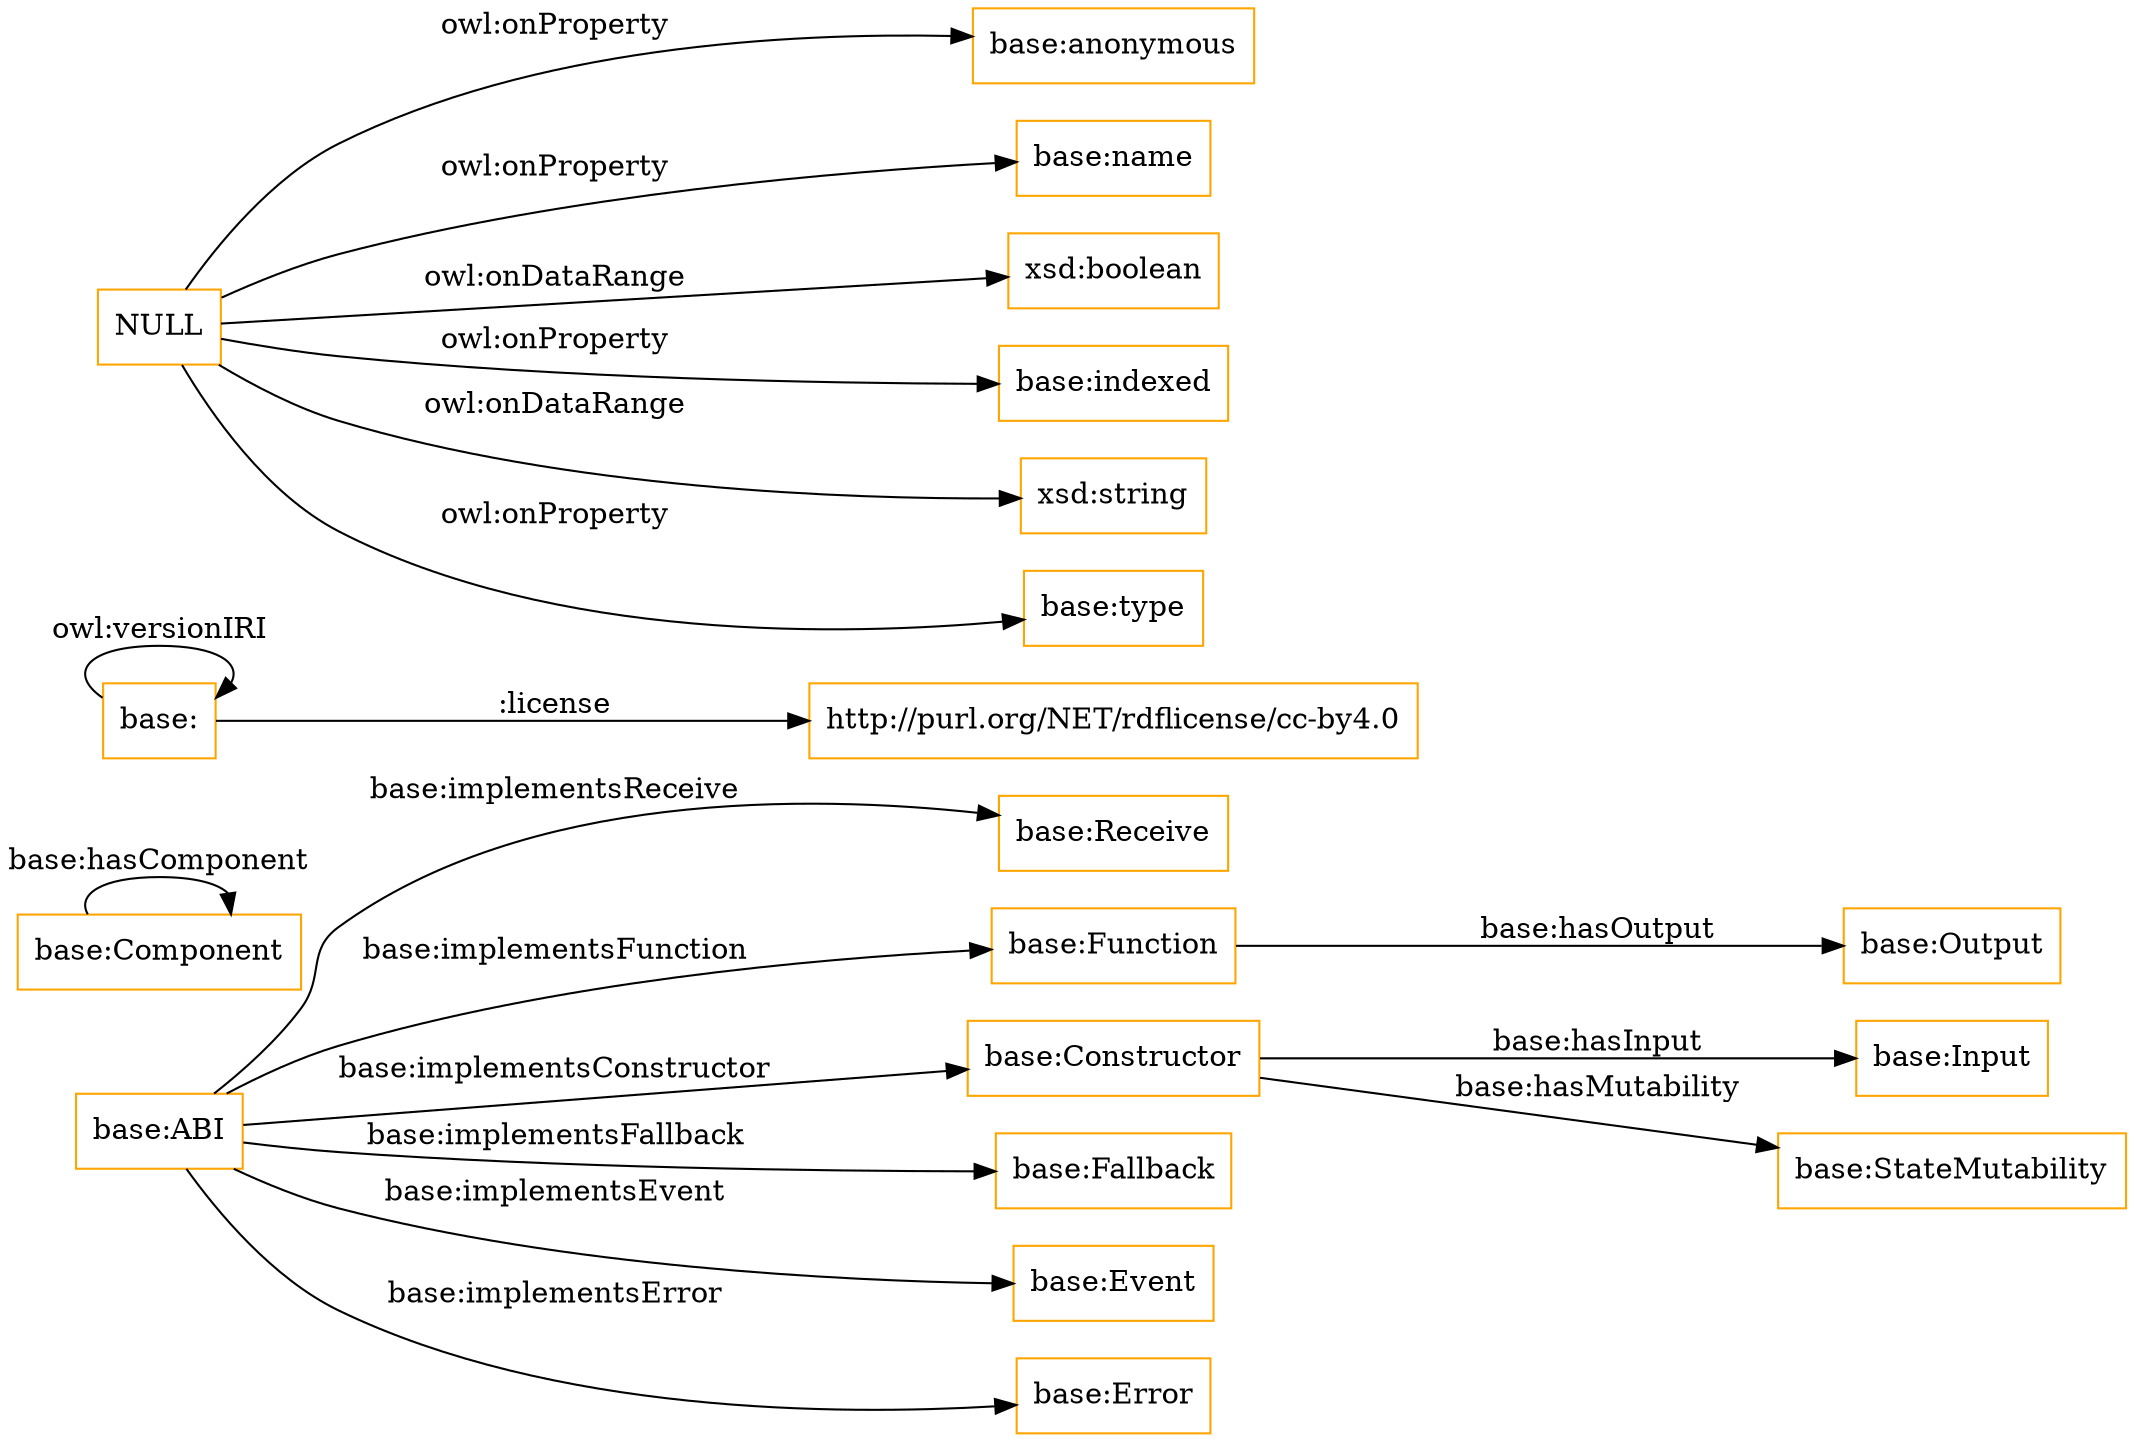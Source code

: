 digraph ar2dtool_diagram { 
rankdir=LR;
size="1501"
node [shape = rectangle, color="orange"]; "base:ABI" "base:Receive" "base:Function" "base:Input" "base:Component" "base:Constructor" "base:Fallback" "base:StateMutability" "base:Event" "base:Error" "base:Output" ; /*classes style*/
	"base:" -> "http://purl.org/NET/rdflicense/cc-by4.0" [ label = ":license" ];
	"base:" -> "base:" [ label = "owl:versionIRI" ];
	"NULL" -> "base:anonymous" [ label = "owl:onProperty" ];
	"NULL" -> "base:name" [ label = "owl:onProperty" ];
	"NULL" -> "xsd:boolean" [ label = "owl:onDataRange" ];
	"NULL" -> "base:indexed" [ label = "owl:onProperty" ];
	"NULL" -> "xsd:string" [ label = "owl:onDataRange" ];
	"NULL" -> "base:type" [ label = "owl:onProperty" ];
	"base:Component" -> "base:Component" [ label = "base:hasComponent" ];
	"base:ABI" -> "base:Error" [ label = "base:implementsError" ];
	"base:ABI" -> "base:Event" [ label = "base:implementsEvent" ];
	"base:ABI" -> "base:Fallback" [ label = "base:implementsFallback" ];
	"base:ABI" -> "base:Receive" [ label = "base:implementsReceive" ];
	"base:ABI" -> "base:Function" [ label = "base:implementsFunction" ];
	"base:Constructor" -> "base:Input" [ label = "base:hasInput" ];
	"base:ABI" -> "base:Constructor" [ label = "base:implementsConstructor" ];
	"base:Function" -> "base:Output" [ label = "base:hasOutput" ];
	"base:Constructor" -> "base:StateMutability" [ label = "base:hasMutability" ];

}
